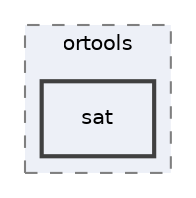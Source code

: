 digraph "sat"
{
 // LATEX_PDF_SIZE
  edge [fontname="Helvetica",fontsize="10",labelfontname="Helvetica",labelfontsize="10"];
  node [fontname="Helvetica",fontsize="10",shape=record];
  compound=true
  subgraph clusterdir_a1e24e541e9f26a83a2ba9a841f0bcf8 {
    graph [ bgcolor="#edf0f7", pencolor="grey50", style="filled,dashed,", label="ortools", fontname="Helvetica", fontsize="10", URL="dir_a1e24e541e9f26a83a2ba9a841f0bcf8.html"]
  dir_0070805acb68ef04688e7c31a1e72654 [shape=box, label="sat", style="filled,bold,", fillcolor="#edf0f7", color="grey25", URL="dir_0070805acb68ef04688e7c31a1e72654.html"];
  }
}
